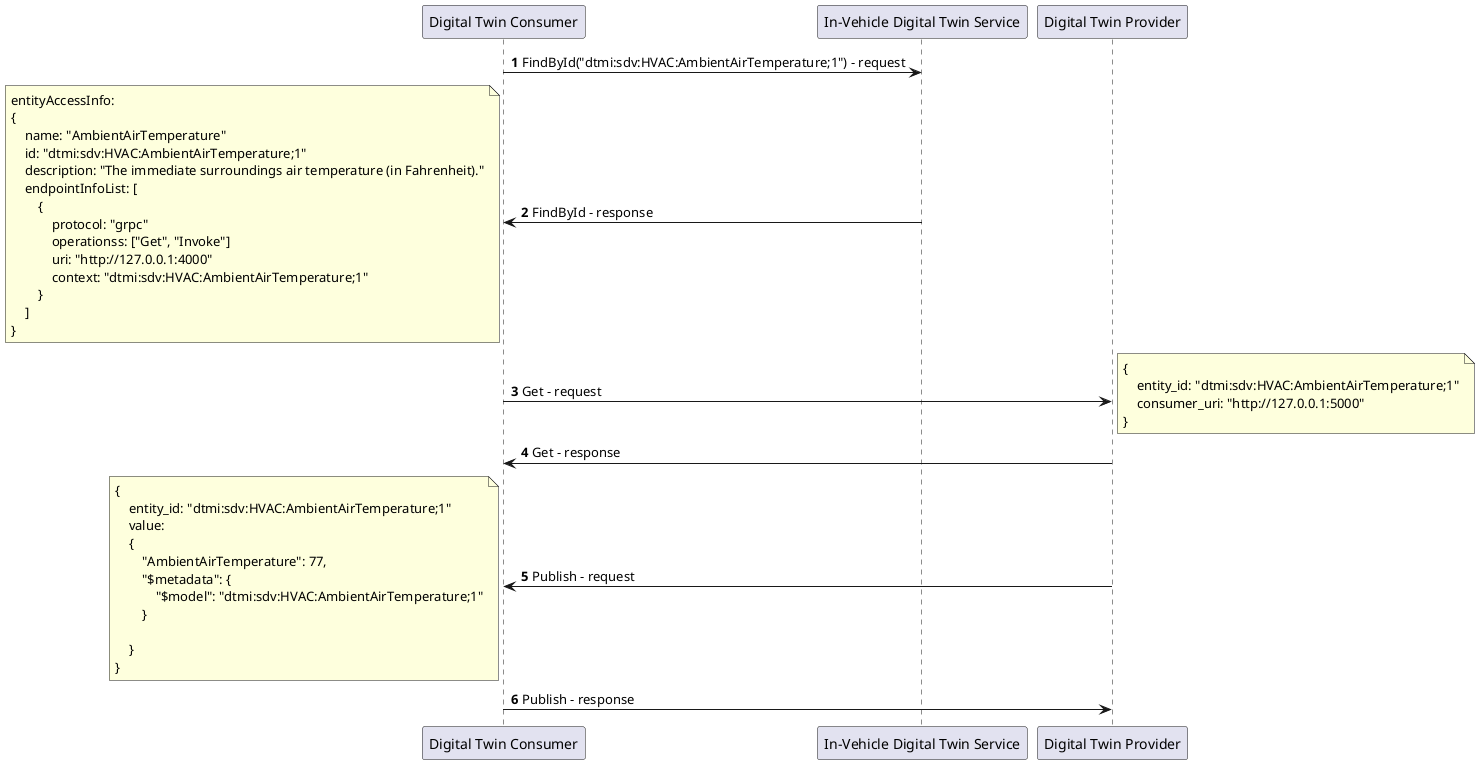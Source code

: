 @startuml

autonumber

"Digital Twin Consumer" -> "In-Vehicle Digital Twin Service" : FindById("dtmi:sdv:HVAC:AmbientAirTemperature;1") - request
"Digital Twin Consumer" <- "In-Vehicle Digital Twin Service" : FindById - response
note left
entityAccessInfo:
{
    name: "AmbientAirTemperature"
    id: "dtmi:sdv:HVAC:AmbientAirTemperature;1"
    description: "The immediate surroundings air temperature (in Fahrenheit)."
    endpointInfoList: [
        {
            protocol: "grpc"
            operationss: ["Get", "Invoke"]
            uri: "http://127.0.0.1:4000"
            context: "dtmi:sdv:HVAC:AmbientAirTemperature;1"
        }
    ]
}
end note

"Digital Twin Consumer" -> "Digital Twin Provider" : Get - request
note right
{
    entity_id: "dtmi:sdv:HVAC:AmbientAirTemperature;1"
    consumer_uri: "http://127.0.0.1:5000"
}
end note

"Digital Twin Consumer" <- "Digital Twin Provider" : Get - response

"Digital Twin Consumer" <- "Digital Twin Provider" : Publish - request
note left
{
    entity_id: "dtmi:sdv:HVAC:AmbientAirTemperature;1"
    value:
    {
        "AmbientAirTemperature": 77,
        "$metadata": {
            "$model": "dtmi:sdv:HVAC:AmbientAirTemperature;1"
        }

    }
}
end note

"Digital Twin Consumer" -> "Digital Twin Provider" : Publish - response

@enduml
